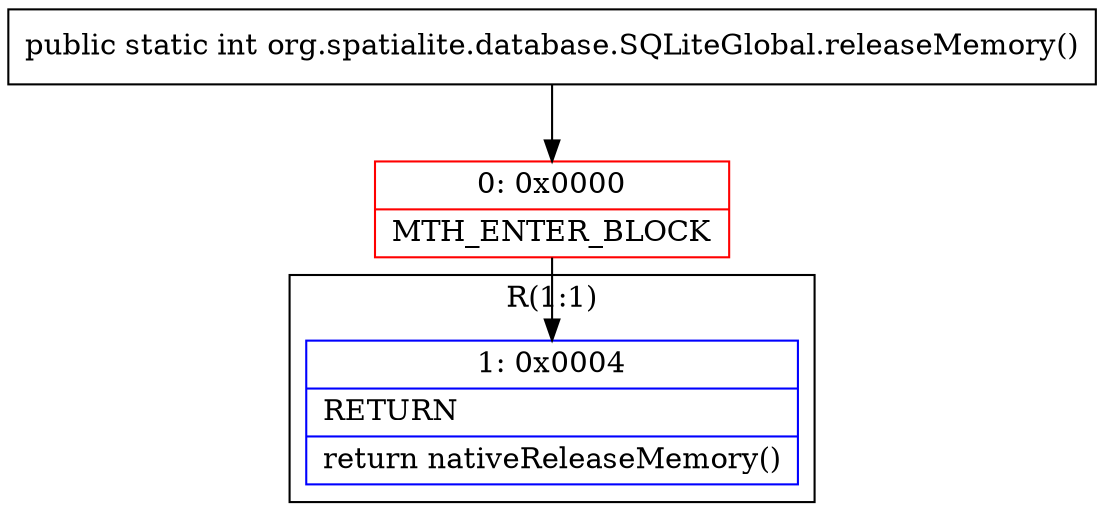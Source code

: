 digraph "CFG fororg.spatialite.database.SQLiteGlobal.releaseMemory()I" {
subgraph cluster_Region_75277758 {
label = "R(1:1)";
node [shape=record,color=blue];
Node_1 [shape=record,label="{1\:\ 0x0004|RETURN\l|return nativeReleaseMemory()\l}"];
}
Node_0 [shape=record,color=red,label="{0\:\ 0x0000|MTH_ENTER_BLOCK\l}"];
MethodNode[shape=record,label="{public static int org.spatialite.database.SQLiteGlobal.releaseMemory() }"];
MethodNode -> Node_0;
Node_0 -> Node_1;
}

